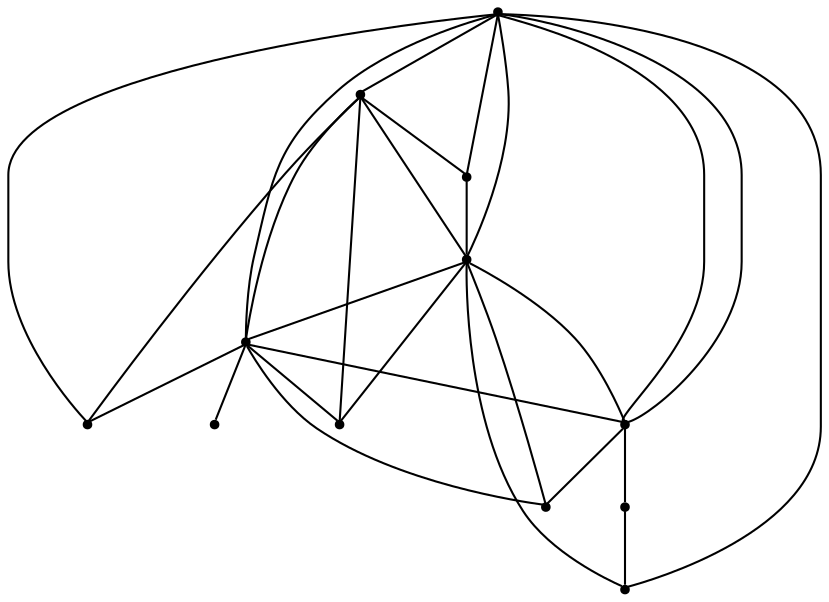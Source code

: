graph {
  node [shape=point,comment="{\"directed\":false,\"doi\":\"10.1007/978-3-030-35802-0_27\",\"figure\":\"1\"}"]

  v0 [pos="1272.9044087315544,842.3263905222288"]
  v1 [pos="1057.2924265413124,1145.1543075524553"]
  v2 [pos="613.2935649424238,839.5666711196338"]
  v3 [pos="943.1044315952545,1410.8011017001204"]
  v4 [pos="970.255589052054,891.116374708698"]
  v5 [pos="954.7443073519602,1189.0309464574066"]
  v6 [pos="671.4944539508723,873.1679212397769"]
  v7 [pos="966.3836585042197,967.2525566155225"]
  v8 [pos="970.2503906989072,901.7080404583528"]
  v9 [pos="874.1361317151245,1012.5832699442153"]
  v10 [pos="1064.3018732067787,1005.4337779260675"]
  v11 [pos="856.4489338469305,1157.6676076308586"]

  v0 -- v1 [id="-1",pos="1272.9044087315544,842.3263905222288 1057.2924265413124,1145.1543075524553 1057.2924265413124,1145.1543075524553 1057.2924265413124,1145.1543075524553"]
  v2 -- v6 [id="-5",pos="613.2935649424238,839.5666711196338 671.4944539508723,873.1679212397769 671.4944539508723,873.1679212397769 671.4944539508723,873.1679212397769"]
  v6 -- v7 [id="-13",pos="671.4944539508723,873.1679212397769 966.3836585042197,967.2525566155225 966.3836585042197,967.2525566155225 966.3836585042197,967.2525566155225"]
  v6 -- v11 [id="-14",pos="671.4944539508723,873.1679212397769 856.4489338469305,1157.6676076308586 856.4489338469305,1157.6676076308586 856.4489338469305,1157.6676076308586"]
  v6 -- v9 [id="-15",pos="671.4944539508723,873.1679212397769 874.1361317151245,1012.5832699442153 874.1361317151245,1012.5832699442153 874.1361317151245,1012.5832699442153"]
  v6 -- v5 [id="-16",pos="671.4944539508723,873.1679212397769 954.7443073519602,1189.0309464574066 954.7443073519602,1189.0309464574066 954.7443073519602,1189.0309464574066"]
  v6 -- v4 [id="-17",pos="671.4944539508723,873.1679212397769 970.255589052054,891.116374708698 970.255589052054,891.116374708698 970.255589052054,891.116374708698"]
  v0 -- v2 [id="-18",pos="1272.9044087315544,842.3263905222288 613.2935649424238,839.5666711196338 613.2935649424238,839.5666711196338 613.2935649424238,839.5666711196338"]
  v0 -- v7 [id="-19",pos="1272.9044087315544,842.3263905222288 1064.690700483897,998.619209947721 1064.690700483897,998.619209947721 1064.690700483897,998.619209947721 966.3836585042197,967.2525566155225 966.3836585042197,967.2525566155225 966.3836585042197,967.2525566155225"]
  v0 -- v3 [id="-20",pos="1272.9044087315544,842.3263905222288 943.1044315952545,1410.8011017001204 943.1044315952545,1410.8011017001204 943.1044315952545,1410.8011017001204"]
  v0 -- v4 [id="-25",pos="1272.9044087315544,842.3263905222288 970.255589052054,891.116374708698 970.255589052054,891.116374708698 970.255589052054,891.116374708698"]
  v0 -- v5 [id="-26",pos="1272.9044087315544,842.3263905222288 954.7443073519602,1189.0309464574066 954.7443073519602,1189.0309464574066 954.7443073519602,1189.0309464574066"]
  v0 -- v6 [id="-27",pos="1272.9044087315544,842.3263905222288 671.4944539508723,873.1679212397769 671.4944539508723,873.1679212397769 671.4944539508723,873.1679212397769"]
  v0 -- v7 [id="-28",pos="1272.9044087315544,842.3263905222288 966.3836585042197,967.2525566155225 966.3836585042197,967.2525566155225 966.3836585042197,967.2525566155225"]
  v3 -- v6 [id="-41",pos="943.1044315952545,1410.8011017001204 671.4944539508723,873.1679212397769 671.4944539508723,873.1679212397769 671.4944539508723,873.1679212397769"]
  v3 -- v1 [id="-42",pos="943.1044315952545,1410.8011017001204 1057.2924265413124,1145.1543075524553 1057.2924265413124,1145.1543075524553 1057.2924265413124,1145.1543075524553"]
  v3 -- v5 [id="-43",pos="943.1044315952545,1410.8011017001204 954.7443073519602,1189.0309464574066 954.7443073519602,1189.0309464574066 954.7443073519602,1189.0309464574066"]
  v3 -- v2 [id="-44",pos="943.1044315952545,1410.8011017001204 613.2935649424238,839.5666711196338 613.2935649424238,839.5666711196338 613.2935649424238,839.5666711196338"]
  v3 -- v11 [id="-45",pos="943.1044315952545,1410.8011017001204 856.4489338469305,1157.6676076308586 856.4489338469305,1157.6676076308586 856.4489338469305,1157.6676076308586"]
  v5 -- v7 [id="-53",pos="954.7443073519602,1189.0309464574066 966.3836585042197,967.2525566155225 966.3836585042197,967.2525566155225 966.3836585042197,967.2525566155225"]
  v5 -- v11 [id="-54",pos="954.7443073519602,1189.0309464574066 856.4489338469305,1157.6676076308586 856.4489338469305,1157.6676076308586 856.4489338469305,1157.6676076308586"]
  v5 -- v9 [id="-55",pos="954.7443073519602,1189.0309464574066 874.1361317151245,1012.5832699442153 874.1361317151245,1012.5832699442153 874.1361317151245,1012.5832699442153"]
  v5 -- v10 [id="-56",pos="954.7443073519602,1189.0309464574066 1064.3018732067787,1005.4337779260675 1064.3018732067787,1005.4337779260675 1064.3018732067787,1005.4337779260675"]
  v5 -- v1 [id="-58",pos="954.7443073519602,1189.0309464574066 1057.2924265413124,1145.1543075524553 1057.2924265413124,1145.1543075524553 1057.2924265413124,1145.1543075524553"]
  v8 -- v4 [id="-74",pos="970.2503906989072,901.7080404583528 970.255589052054,891.116374708698 970.255589052054,891.116374708698 970.255589052054,891.116374708698"]
  v7 -- v9 [id="-75",pos="966.3836585042197,967.2525566155225 874.1361317151245,1012.5832699442153 874.1361317151245,1012.5832699442153 874.1361317151245,1012.5832699442153"]
  v7 -- v8 [id="-76",pos="966.3836585042197,967.2525566155225 970.2503906989072,901.7080404583528 970.2503906989072,901.7080404583528 970.2503906989072,901.7080404583528"]
}